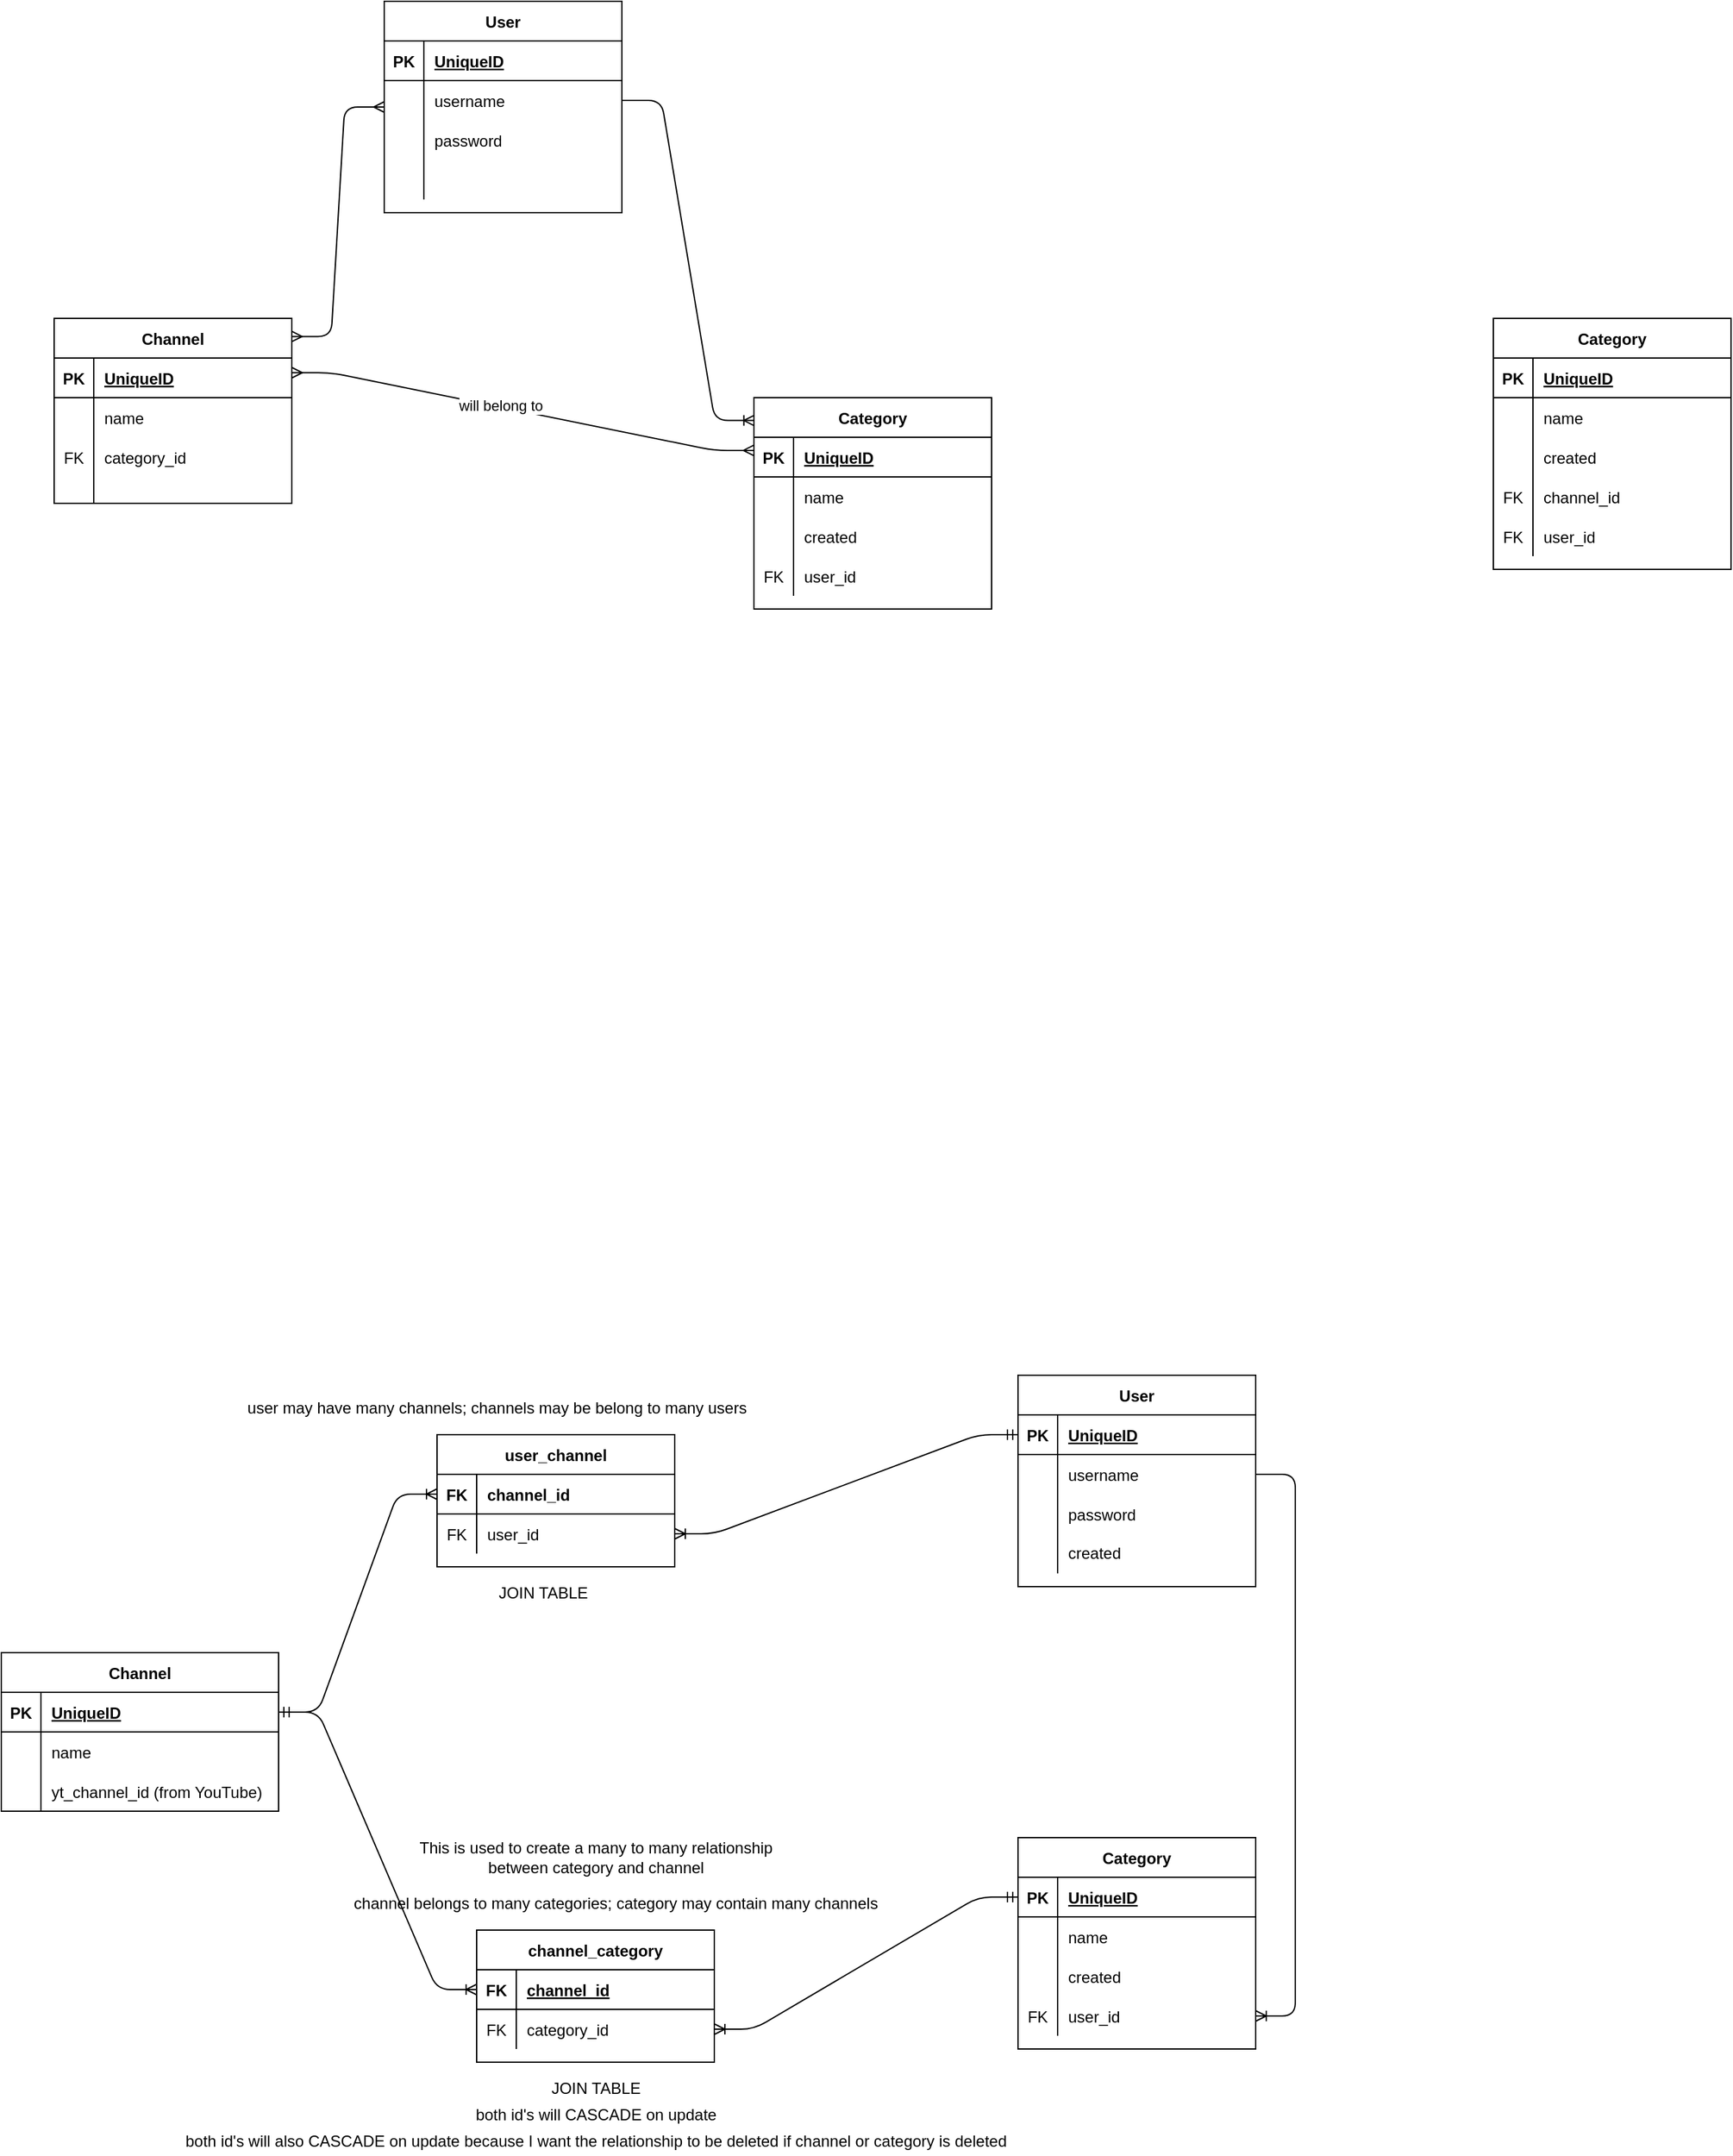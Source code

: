 <mxfile compressed="true" version="13.9.9" type="device"><diagram name="Page-1" id="9f46799a-70d6-7492-0946-bef42562c5a5"><mxGraphModel dx="667" dy="407" grid="1" gridSize="10" guides="1" tooltips="1" connect="1" arrows="1" fold="1" page="1" pageScale="1" pageWidth="1100" pageHeight="850" background="#ffffff" math="0" shadow="0"><root><mxCell id="0"/><mxCell id="1" parent="0"/><mxCell id="h_VyD7PBMY2hlF3yijPc-1" value="Channel" style="shape=table;startSize=30;container=1;collapsible=1;childLayout=tableLayout;fixedRows=1;rowLines=0;fontStyle=1;align=center;resizeLast=1;" parent="1" vertex="1"><mxGeometry x="170" y="300" width="180" height="140" as="geometry"/></mxCell><mxCell id="h_VyD7PBMY2hlF3yijPc-2" value="" style="shape=partialRectangle;collapsible=0;dropTarget=0;pointerEvents=0;fillColor=none;top=0;left=0;bottom=1;right=0;points=[[0,0.5],[1,0.5]];portConstraint=eastwest;" parent="h_VyD7PBMY2hlF3yijPc-1" vertex="1"><mxGeometry y="30" width="180" height="30" as="geometry"/></mxCell><mxCell id="h_VyD7PBMY2hlF3yijPc-3" value="PK" style="shape=partialRectangle;connectable=0;fillColor=none;top=0;left=0;bottom=0;right=0;fontStyle=1;overflow=hidden;" parent="h_VyD7PBMY2hlF3yijPc-2" vertex="1"><mxGeometry width="30" height="30" as="geometry"/></mxCell><mxCell id="h_VyD7PBMY2hlF3yijPc-4" value="UniqueID" style="shape=partialRectangle;connectable=0;fillColor=none;top=0;left=0;bottom=0;right=0;align=left;spacingLeft=6;fontStyle=5;overflow=hidden;" parent="h_VyD7PBMY2hlF3yijPc-2" vertex="1"><mxGeometry x="30" width="150" height="30" as="geometry"/></mxCell><mxCell id="h_VyD7PBMY2hlF3yijPc-5" value="" style="shape=partialRectangle;collapsible=0;dropTarget=0;pointerEvents=0;fillColor=none;top=0;left=0;bottom=0;right=0;points=[[0,0.5],[1,0.5]];portConstraint=eastwest;" parent="h_VyD7PBMY2hlF3yijPc-1" vertex="1"><mxGeometry y="60" width="180" height="30" as="geometry"/></mxCell><mxCell id="h_VyD7PBMY2hlF3yijPc-6" value="" style="shape=partialRectangle;connectable=0;fillColor=none;top=0;left=0;bottom=0;right=0;editable=1;overflow=hidden;" parent="h_VyD7PBMY2hlF3yijPc-5" vertex="1"><mxGeometry width="30" height="30" as="geometry"/></mxCell><mxCell id="h_VyD7PBMY2hlF3yijPc-7" value="name" style="shape=partialRectangle;connectable=0;fillColor=none;top=0;left=0;bottom=0;right=0;align=left;spacingLeft=6;overflow=hidden;" parent="h_VyD7PBMY2hlF3yijPc-5" vertex="1"><mxGeometry x="30" width="150" height="30" as="geometry"/></mxCell><mxCell id="h_VyD7PBMY2hlF3yijPc-97" value="" style="shape=partialRectangle;collapsible=0;dropTarget=0;pointerEvents=0;fillColor=none;top=0;left=0;bottom=0;right=0;points=[[0,0.5],[1,0.5]];portConstraint=eastwest;" parent="h_VyD7PBMY2hlF3yijPc-1" vertex="1"><mxGeometry y="90" width="180" height="30" as="geometry"/></mxCell><mxCell id="h_VyD7PBMY2hlF3yijPc-98" value="FK" style="shape=partialRectangle;connectable=0;fillColor=none;top=0;left=0;bottom=0;right=0;fontStyle=0;overflow=hidden;" parent="h_VyD7PBMY2hlF3yijPc-97" vertex="1"><mxGeometry width="30" height="30" as="geometry"/></mxCell><mxCell id="h_VyD7PBMY2hlF3yijPc-99" value="category_id" style="shape=partialRectangle;connectable=0;fillColor=none;top=0;left=0;bottom=0;right=0;align=left;spacingLeft=6;fontStyle=0;overflow=hidden;" parent="h_VyD7PBMY2hlF3yijPc-97" vertex="1"><mxGeometry x="30" width="150" height="30" as="geometry"/></mxCell><mxCell id="h_VyD7PBMY2hlF3yijPc-11" value="" style="shape=partialRectangle;collapsible=0;dropTarget=0;pointerEvents=0;fillColor=none;top=0;left=0;bottom=0;right=0;points=[[0,0.5],[1,0.5]];portConstraint=eastwest;" parent="h_VyD7PBMY2hlF3yijPc-1" vertex="1"><mxGeometry y="120" width="180" height="20" as="geometry"/></mxCell><mxCell id="h_VyD7PBMY2hlF3yijPc-12" value="" style="shape=partialRectangle;connectable=0;fillColor=none;top=0;left=0;bottom=0;right=0;editable=1;overflow=hidden;" parent="h_VyD7PBMY2hlF3yijPc-11" vertex="1"><mxGeometry width="30" height="20" as="geometry"/></mxCell><mxCell id="h_VyD7PBMY2hlF3yijPc-13" value="" style="shape=partialRectangle;connectable=0;fillColor=none;top=0;left=0;bottom=0;right=0;align=left;spacingLeft=6;overflow=hidden;" parent="h_VyD7PBMY2hlF3yijPc-11" vertex="1"><mxGeometry x="30" width="150" height="20" as="geometry"/></mxCell><mxCell id="h_VyD7PBMY2hlF3yijPc-14" value="Category" style="shape=table;startSize=30;container=1;collapsible=1;childLayout=tableLayout;fixedRows=1;rowLines=0;fontStyle=1;align=center;resizeLast=1;" parent="1" vertex="1"><mxGeometry x="700" y="360" width="180" height="160" as="geometry"/></mxCell><mxCell id="h_VyD7PBMY2hlF3yijPc-15" value="" style="shape=partialRectangle;collapsible=0;dropTarget=0;pointerEvents=0;fillColor=none;top=0;left=0;bottom=1;right=0;points=[[0,0.5],[1,0.5]];portConstraint=eastwest;" parent="h_VyD7PBMY2hlF3yijPc-14" vertex="1"><mxGeometry y="30" width="180" height="30" as="geometry"/></mxCell><mxCell id="h_VyD7PBMY2hlF3yijPc-16" value="PK" style="shape=partialRectangle;connectable=0;fillColor=none;top=0;left=0;bottom=0;right=0;fontStyle=1;overflow=hidden;" parent="h_VyD7PBMY2hlF3yijPc-15" vertex="1"><mxGeometry width="30" height="30" as="geometry"/></mxCell><mxCell id="h_VyD7PBMY2hlF3yijPc-17" value="UniqueID" style="shape=partialRectangle;connectable=0;fillColor=none;top=0;left=0;bottom=0;right=0;align=left;spacingLeft=6;fontStyle=5;overflow=hidden;" parent="h_VyD7PBMY2hlF3yijPc-15" vertex="1"><mxGeometry x="30" width="150" height="30" as="geometry"/></mxCell><mxCell id="h_VyD7PBMY2hlF3yijPc-18" value="" style="shape=partialRectangle;collapsible=0;dropTarget=0;pointerEvents=0;fillColor=none;top=0;left=0;bottom=0;right=0;points=[[0,0.5],[1,0.5]];portConstraint=eastwest;" parent="h_VyD7PBMY2hlF3yijPc-14" vertex="1"><mxGeometry y="60" width="180" height="30" as="geometry"/></mxCell><mxCell id="h_VyD7PBMY2hlF3yijPc-19" value="" style="shape=partialRectangle;connectable=0;fillColor=none;top=0;left=0;bottom=0;right=0;editable=1;overflow=hidden;" parent="h_VyD7PBMY2hlF3yijPc-18" vertex="1"><mxGeometry width="30" height="30" as="geometry"/></mxCell><mxCell id="h_VyD7PBMY2hlF3yijPc-20" value="name" style="shape=partialRectangle;connectable=0;fillColor=none;top=0;left=0;bottom=0;right=0;align=left;spacingLeft=6;overflow=hidden;" parent="h_VyD7PBMY2hlF3yijPc-18" vertex="1"><mxGeometry x="30" width="150" height="30" as="geometry"/></mxCell><mxCell id="h_VyD7PBMY2hlF3yijPc-21" value="" style="shape=partialRectangle;collapsible=0;dropTarget=0;pointerEvents=0;fillColor=none;top=0;left=0;bottom=0;right=0;points=[[0,0.5],[1,0.5]];portConstraint=eastwest;" parent="h_VyD7PBMY2hlF3yijPc-14" vertex="1"><mxGeometry y="90" width="180" height="30" as="geometry"/></mxCell><mxCell id="h_VyD7PBMY2hlF3yijPc-22" value="" style="shape=partialRectangle;connectable=0;fillColor=none;top=0;left=0;bottom=0;right=0;editable=1;overflow=hidden;" parent="h_VyD7PBMY2hlF3yijPc-21" vertex="1"><mxGeometry width="30" height="30" as="geometry"/></mxCell><mxCell id="h_VyD7PBMY2hlF3yijPc-23" value="created" style="shape=partialRectangle;connectable=0;fillColor=none;top=0;left=0;bottom=0;right=0;align=left;spacingLeft=6;overflow=hidden;" parent="h_VyD7PBMY2hlF3yijPc-21" vertex="1"><mxGeometry x="30" width="150" height="30" as="geometry"/></mxCell><mxCell id="h_VyD7PBMY2hlF3yijPc-101" value="" style="shape=partialRectangle;collapsible=0;dropTarget=0;pointerEvents=0;fillColor=none;top=0;left=0;bottom=0;right=0;points=[[0,0.5],[1,0.5]];portConstraint=eastwest;" parent="h_VyD7PBMY2hlF3yijPc-14" vertex="1"><mxGeometry y="120" width="180" height="30" as="geometry"/></mxCell><mxCell id="h_VyD7PBMY2hlF3yijPc-102" value="FK" style="shape=partialRectangle;connectable=0;fillColor=none;top=0;left=0;bottom=0;right=0;fontStyle=0;overflow=hidden;" parent="h_VyD7PBMY2hlF3yijPc-101" vertex="1"><mxGeometry width="30" height="30" as="geometry"/></mxCell><mxCell id="h_VyD7PBMY2hlF3yijPc-103" value="user_id" style="shape=partialRectangle;connectable=0;fillColor=none;top=0;left=0;bottom=0;right=0;align=left;spacingLeft=6;fontStyle=0;overflow=hidden;" parent="h_VyD7PBMY2hlF3yijPc-101" vertex="1"><mxGeometry x="30" width="150" height="30" as="geometry"/></mxCell><mxCell id="h_VyD7PBMY2hlF3yijPc-66" value="User" style="shape=table;startSize=30;container=1;collapsible=1;childLayout=tableLayout;fixedRows=1;rowLines=0;fontStyle=1;align=center;resizeLast=1;" parent="1" vertex="1"><mxGeometry x="420" y="60" width="180" height="160" as="geometry"/></mxCell><mxCell id="h_VyD7PBMY2hlF3yijPc-67" value="" style="shape=partialRectangle;collapsible=0;dropTarget=0;pointerEvents=0;fillColor=none;top=0;left=0;bottom=1;right=0;points=[[0,0.5],[1,0.5]];portConstraint=eastwest;" parent="h_VyD7PBMY2hlF3yijPc-66" vertex="1"><mxGeometry y="30" width="180" height="30" as="geometry"/></mxCell><mxCell id="h_VyD7PBMY2hlF3yijPc-68" value="PK" style="shape=partialRectangle;connectable=0;fillColor=none;top=0;left=0;bottom=0;right=0;fontStyle=1;overflow=hidden;" parent="h_VyD7PBMY2hlF3yijPc-67" vertex="1"><mxGeometry width="30" height="30" as="geometry"/></mxCell><mxCell id="h_VyD7PBMY2hlF3yijPc-69" value="UniqueID" style="shape=partialRectangle;connectable=0;fillColor=none;top=0;left=0;bottom=0;right=0;align=left;spacingLeft=6;fontStyle=5;overflow=hidden;" parent="h_VyD7PBMY2hlF3yijPc-67" vertex="1"><mxGeometry x="30" width="150" height="30" as="geometry"/></mxCell><mxCell id="h_VyD7PBMY2hlF3yijPc-70" value="" style="shape=partialRectangle;collapsible=0;dropTarget=0;pointerEvents=0;fillColor=none;top=0;left=0;bottom=0;right=0;points=[[0,0.5],[1,0.5]];portConstraint=eastwest;" parent="h_VyD7PBMY2hlF3yijPc-66" vertex="1"><mxGeometry y="60" width="180" height="30" as="geometry"/></mxCell><mxCell id="h_VyD7PBMY2hlF3yijPc-71" value="" style="shape=partialRectangle;connectable=0;fillColor=none;top=0;left=0;bottom=0;right=0;editable=1;overflow=hidden;" parent="h_VyD7PBMY2hlF3yijPc-70" vertex="1"><mxGeometry width="30" height="30" as="geometry"/></mxCell><mxCell id="h_VyD7PBMY2hlF3yijPc-72" value="username" style="shape=partialRectangle;connectable=0;fillColor=none;top=0;left=0;bottom=0;right=0;align=left;spacingLeft=6;overflow=hidden;" parent="h_VyD7PBMY2hlF3yijPc-70" vertex="1"><mxGeometry x="30" width="150" height="30" as="geometry"/></mxCell><mxCell id="h_VyD7PBMY2hlF3yijPc-73" value="" style="shape=partialRectangle;collapsible=0;dropTarget=0;pointerEvents=0;fillColor=none;top=0;left=0;bottom=0;right=0;points=[[0,0.5],[1,0.5]];portConstraint=eastwest;" parent="h_VyD7PBMY2hlF3yijPc-66" vertex="1"><mxGeometry y="90" width="180" height="30" as="geometry"/></mxCell><mxCell id="h_VyD7PBMY2hlF3yijPc-74" value="" style="shape=partialRectangle;connectable=0;fillColor=none;top=0;left=0;bottom=0;right=0;editable=1;overflow=hidden;" parent="h_VyD7PBMY2hlF3yijPc-73" vertex="1"><mxGeometry width="30" height="30" as="geometry"/></mxCell><mxCell id="h_VyD7PBMY2hlF3yijPc-75" value="password" style="shape=partialRectangle;connectable=0;fillColor=none;top=0;left=0;bottom=0;right=0;align=left;spacingLeft=6;overflow=hidden;" parent="h_VyD7PBMY2hlF3yijPc-73" vertex="1"><mxGeometry x="30" width="150" height="30" as="geometry"/></mxCell><mxCell id="h_VyD7PBMY2hlF3yijPc-76" value="" style="shape=partialRectangle;collapsible=0;dropTarget=0;pointerEvents=0;fillColor=none;top=0;left=0;bottom=0;right=0;points=[[0,0.5],[1,0.5]];portConstraint=eastwest;" parent="h_VyD7PBMY2hlF3yijPc-66" vertex="1"><mxGeometry y="120" width="180" height="30" as="geometry"/></mxCell><mxCell id="h_VyD7PBMY2hlF3yijPc-77" value="" style="shape=partialRectangle;connectable=0;fillColor=none;top=0;left=0;bottom=0;right=0;editable=1;overflow=hidden;" parent="h_VyD7PBMY2hlF3yijPc-76" vertex="1"><mxGeometry width="30" height="30" as="geometry"/></mxCell><mxCell id="h_VyD7PBMY2hlF3yijPc-78" value="" style="shape=partialRectangle;connectable=0;fillColor=none;top=0;left=0;bottom=0;right=0;align=left;spacingLeft=6;overflow=hidden;whiteSpace=wrap;" parent="h_VyD7PBMY2hlF3yijPc-76" vertex="1"><mxGeometry x="30" width="150" height="30" as="geometry"/></mxCell><mxCell id="h_VyD7PBMY2hlF3yijPc-104" value="Category" style="shape=table;startSize=30;container=1;collapsible=1;childLayout=tableLayout;fixedRows=1;rowLines=0;fontStyle=1;align=center;resizeLast=1;" parent="1" vertex="1"><mxGeometry x="1260" y="300" width="180" height="190" as="geometry"/></mxCell><mxCell id="h_VyD7PBMY2hlF3yijPc-105" value="" style="shape=partialRectangle;collapsible=0;dropTarget=0;pointerEvents=0;fillColor=none;top=0;left=0;bottom=1;right=0;points=[[0,0.5],[1,0.5]];portConstraint=eastwest;" parent="h_VyD7PBMY2hlF3yijPc-104" vertex="1"><mxGeometry y="30" width="180" height="30" as="geometry"/></mxCell><mxCell id="h_VyD7PBMY2hlF3yijPc-106" value="PK" style="shape=partialRectangle;connectable=0;fillColor=none;top=0;left=0;bottom=0;right=0;fontStyle=1;overflow=hidden;" parent="h_VyD7PBMY2hlF3yijPc-105" vertex="1"><mxGeometry width="30" height="30" as="geometry"/></mxCell><mxCell id="h_VyD7PBMY2hlF3yijPc-107" value="UniqueID" style="shape=partialRectangle;connectable=0;fillColor=none;top=0;left=0;bottom=0;right=0;align=left;spacingLeft=6;fontStyle=5;overflow=hidden;" parent="h_VyD7PBMY2hlF3yijPc-105" vertex="1"><mxGeometry x="30" width="150" height="30" as="geometry"/></mxCell><mxCell id="h_VyD7PBMY2hlF3yijPc-108" value="" style="shape=partialRectangle;collapsible=0;dropTarget=0;pointerEvents=0;fillColor=none;top=0;left=0;bottom=0;right=0;points=[[0,0.5],[1,0.5]];portConstraint=eastwest;" parent="h_VyD7PBMY2hlF3yijPc-104" vertex="1"><mxGeometry y="60" width="180" height="30" as="geometry"/></mxCell><mxCell id="h_VyD7PBMY2hlF3yijPc-109" value="" style="shape=partialRectangle;connectable=0;fillColor=none;top=0;left=0;bottom=0;right=0;editable=1;overflow=hidden;" parent="h_VyD7PBMY2hlF3yijPc-108" vertex="1"><mxGeometry width="30" height="30" as="geometry"/></mxCell><mxCell id="h_VyD7PBMY2hlF3yijPc-110" value="name" style="shape=partialRectangle;connectable=0;fillColor=none;top=0;left=0;bottom=0;right=0;align=left;spacingLeft=6;overflow=hidden;" parent="h_VyD7PBMY2hlF3yijPc-108" vertex="1"><mxGeometry x="30" width="150" height="30" as="geometry"/></mxCell><mxCell id="h_VyD7PBMY2hlF3yijPc-111" value="" style="shape=partialRectangle;collapsible=0;dropTarget=0;pointerEvents=0;fillColor=none;top=0;left=0;bottom=0;right=0;points=[[0,0.5],[1,0.5]];portConstraint=eastwest;" parent="h_VyD7PBMY2hlF3yijPc-104" vertex="1"><mxGeometry y="90" width="180" height="30" as="geometry"/></mxCell><mxCell id="h_VyD7PBMY2hlF3yijPc-112" value="" style="shape=partialRectangle;connectable=0;fillColor=none;top=0;left=0;bottom=0;right=0;editable=1;overflow=hidden;" parent="h_VyD7PBMY2hlF3yijPc-111" vertex="1"><mxGeometry width="30" height="30" as="geometry"/></mxCell><mxCell id="h_VyD7PBMY2hlF3yijPc-113" value="created" style="shape=partialRectangle;connectable=0;fillColor=none;top=0;left=0;bottom=0;right=0;align=left;spacingLeft=6;overflow=hidden;" parent="h_VyD7PBMY2hlF3yijPc-111" vertex="1"><mxGeometry x="30" width="150" height="30" as="geometry"/></mxCell><mxCell id="h_VyD7PBMY2hlF3yijPc-114" value="" style="shape=partialRectangle;collapsible=0;dropTarget=0;pointerEvents=0;fillColor=none;top=0;left=0;bottom=0;right=0;points=[[0,0.5],[1,0.5]];portConstraint=eastwest;" parent="h_VyD7PBMY2hlF3yijPc-104" vertex="1"><mxGeometry y="120" width="180" height="30" as="geometry"/></mxCell><mxCell id="h_VyD7PBMY2hlF3yijPc-115" value="FK" style="shape=partialRectangle;connectable=0;fillColor=none;top=0;left=0;bottom=0;right=0;fontStyle=0;overflow=hidden;" parent="h_VyD7PBMY2hlF3yijPc-114" vertex="1"><mxGeometry width="30" height="30" as="geometry"/></mxCell><mxCell id="h_VyD7PBMY2hlF3yijPc-116" value="channel_id" style="shape=partialRectangle;connectable=0;fillColor=none;top=0;left=0;bottom=0;right=0;align=left;spacingLeft=6;fontStyle=0;overflow=hidden;" parent="h_VyD7PBMY2hlF3yijPc-114" vertex="1"><mxGeometry x="30" width="150" height="30" as="geometry"/></mxCell><mxCell id="h_VyD7PBMY2hlF3yijPc-118" value="" style="shape=partialRectangle;collapsible=0;dropTarget=0;pointerEvents=0;fillColor=none;top=0;left=0;bottom=0;right=0;points=[[0,0.5],[1,0.5]];portConstraint=eastwest;" parent="h_VyD7PBMY2hlF3yijPc-104" vertex="1"><mxGeometry y="150" width="180" height="30" as="geometry"/></mxCell><mxCell id="h_VyD7PBMY2hlF3yijPc-119" value="FK" style="shape=partialRectangle;connectable=0;fillColor=none;top=0;left=0;bottom=0;right=0;fontStyle=0;overflow=hidden;" parent="h_VyD7PBMY2hlF3yijPc-118" vertex="1"><mxGeometry width="30" height="30" as="geometry"/></mxCell><mxCell id="h_VyD7PBMY2hlF3yijPc-120" value="user_id" style="shape=partialRectangle;connectable=0;fillColor=none;top=0;left=0;bottom=0;right=0;align=left;spacingLeft=6;fontStyle=0;overflow=hidden;" parent="h_VyD7PBMY2hlF3yijPc-118" vertex="1"><mxGeometry x="30" width="150" height="30" as="geometry"/></mxCell><mxCell id="h_VyD7PBMY2hlF3yijPc-121" value="" style="edgeStyle=entityRelationEdgeStyle;fontSize=12;html=1;endArrow=ERmany;startArrow=ERmany;exitX=0.999;exitY=0.098;exitDx=0;exitDy=0;exitPerimeter=0;" parent="1" source="h_VyD7PBMY2hlF3yijPc-1" edge="1"><mxGeometry width="100" height="100" relative="1" as="geometry"><mxPoint x="320" y="240" as="sourcePoint"/><mxPoint x="420" y="140" as="targetPoint"/></mxGeometry></mxCell><mxCell id="h_VyD7PBMY2hlF3yijPc-123" value="" style="edgeStyle=entityRelationEdgeStyle;fontSize=12;html=1;endArrow=ERoneToMany;exitX=1;exitY=0.5;exitDx=0;exitDy=0;entryX=0.002;entryY=0.108;entryDx=0;entryDy=0;entryPerimeter=0;" parent="1" source="h_VyD7PBMY2hlF3yijPc-70" target="h_VyD7PBMY2hlF3yijPc-14" edge="1"><mxGeometry width="100" height="100" relative="1" as="geometry"><mxPoint x="650" y="160" as="sourcePoint"/><mxPoint x="660" y="330" as="targetPoint"/></mxGeometry></mxCell><mxCell id="h_VyD7PBMY2hlF3yijPc-124" value="" style="edgeStyle=entityRelationEdgeStyle;fontSize=12;html=1;endArrow=ERmany;startArrow=ERmany;strokeColor=#000000;entryX=0;entryY=0.333;entryDx=0;entryDy=0;entryPerimeter=0;exitX=1;exitY=0.371;exitDx=0;exitDy=0;exitPerimeter=0;" parent="1" source="h_VyD7PBMY2hlF3yijPc-2" target="h_VyD7PBMY2hlF3yijPc-15" edge="1"><mxGeometry width="100" height="100" relative="1" as="geometry"><mxPoint x="280" y="650" as="sourcePoint"/><mxPoint x="380" y="550" as="targetPoint"/></mxGeometry></mxCell><mxCell id="h_VyD7PBMY2hlF3yijPc-125" value="will belong to" style="edgeLabel;html=1;align=center;verticalAlign=middle;resizable=0;points=[];labelBorderColor=none;spacing=11;" parent="h_VyD7PBMY2hlF3yijPc-124" vertex="1" connectable="0"><mxGeometry x="-0.096" y="-2" relative="1" as="geometry"><mxPoint y="-3.21" as="offset"/></mxGeometry></mxCell><mxCell id="h_VyD7PBMY2hlF3yijPc-126" value="Channel" style="shape=table;startSize=30;container=1;collapsible=1;childLayout=tableLayout;fixedRows=1;rowLines=0;fontStyle=1;align=center;resizeLast=1;" parent="1" vertex="1"><mxGeometry x="130" y="1310" width="210.0" height="120" as="geometry"/></mxCell><mxCell id="h_VyD7PBMY2hlF3yijPc-127" value="" style="shape=partialRectangle;collapsible=0;dropTarget=0;pointerEvents=0;fillColor=none;top=0;left=0;bottom=1;right=0;points=[[0,0.5],[1,0.5]];portConstraint=eastwest;" parent="h_VyD7PBMY2hlF3yijPc-126" vertex="1"><mxGeometry y="30" width="210.0" height="30" as="geometry"/></mxCell><mxCell id="h_VyD7PBMY2hlF3yijPc-128" value="PK" style="shape=partialRectangle;connectable=0;fillColor=none;top=0;left=0;bottom=0;right=0;fontStyle=1;overflow=hidden;" parent="h_VyD7PBMY2hlF3yijPc-127" vertex="1"><mxGeometry width="30" height="30" as="geometry"/></mxCell><mxCell id="h_VyD7PBMY2hlF3yijPc-129" value="UniqueID" style="shape=partialRectangle;connectable=0;fillColor=none;top=0;left=0;bottom=0;right=0;align=left;spacingLeft=6;fontStyle=5;overflow=hidden;" parent="h_VyD7PBMY2hlF3yijPc-127" vertex="1"><mxGeometry x="30" width="180.0" height="30" as="geometry"/></mxCell><mxCell id="h_VyD7PBMY2hlF3yijPc-130" value="" style="shape=partialRectangle;collapsible=0;dropTarget=0;pointerEvents=0;fillColor=none;top=0;left=0;bottom=0;right=0;points=[[0,0.5],[1,0.5]];portConstraint=eastwest;" parent="h_VyD7PBMY2hlF3yijPc-126" vertex="1"><mxGeometry y="60" width="210.0" height="30" as="geometry"/></mxCell><mxCell id="h_VyD7PBMY2hlF3yijPc-131" value="" style="shape=partialRectangle;connectable=0;fillColor=none;top=0;left=0;bottom=0;right=0;editable=1;overflow=hidden;" parent="h_VyD7PBMY2hlF3yijPc-130" vertex="1"><mxGeometry width="30" height="30" as="geometry"/></mxCell><mxCell id="h_VyD7PBMY2hlF3yijPc-132" value="name" style="shape=partialRectangle;connectable=0;fillColor=none;top=0;left=0;bottom=0;right=0;align=left;spacingLeft=6;overflow=hidden;" parent="h_VyD7PBMY2hlF3yijPc-130" vertex="1"><mxGeometry x="30" width="180.0" height="30" as="geometry"/></mxCell><mxCell id="2k16cGZ4KqudOpCOIluo-2" value="" style="shape=partialRectangle;collapsible=0;dropTarget=0;pointerEvents=0;fillColor=none;top=0;left=0;bottom=0;right=0;points=[[0,0.5],[1,0.5]];portConstraint=eastwest;" parent="h_VyD7PBMY2hlF3yijPc-126" vertex="1"><mxGeometry y="90" width="210.0" height="30" as="geometry"/></mxCell><mxCell id="2k16cGZ4KqudOpCOIluo-3" value="" style="shape=partialRectangle;connectable=0;fillColor=none;top=0;left=0;bottom=0;right=0;editable=1;overflow=hidden;" parent="2k16cGZ4KqudOpCOIluo-2" vertex="1"><mxGeometry width="30" height="30" as="geometry"/></mxCell><mxCell id="2k16cGZ4KqudOpCOIluo-4" value="yt_channel_id (from YouTube)" style="shape=partialRectangle;connectable=0;fillColor=none;top=0;left=0;bottom=0;right=0;align=left;spacingLeft=6;overflow=hidden;" parent="2k16cGZ4KqudOpCOIluo-2" vertex="1"><mxGeometry x="30" width="180.0" height="30" as="geometry"/></mxCell><mxCell id="h_VyD7PBMY2hlF3yijPc-139" value="Category" style="shape=table;startSize=30;container=1;collapsible=1;childLayout=tableLayout;fixedRows=1;rowLines=0;fontStyle=1;align=center;resizeLast=1;" parent="1" vertex="1"><mxGeometry x="900" y="1450" width="180" height="160" as="geometry"/></mxCell><mxCell id="h_VyD7PBMY2hlF3yijPc-140" value="" style="shape=partialRectangle;collapsible=0;dropTarget=0;pointerEvents=0;fillColor=none;top=0;left=0;bottom=1;right=0;points=[[0,0.5],[1,0.5]];portConstraint=eastwest;" parent="h_VyD7PBMY2hlF3yijPc-139" vertex="1"><mxGeometry y="30" width="180" height="30" as="geometry"/></mxCell><mxCell id="h_VyD7PBMY2hlF3yijPc-141" value="PK" style="shape=partialRectangle;connectable=0;fillColor=none;top=0;left=0;bottom=0;right=0;fontStyle=1;overflow=hidden;" parent="h_VyD7PBMY2hlF3yijPc-140" vertex="1"><mxGeometry width="30" height="30" as="geometry"/></mxCell><mxCell id="h_VyD7PBMY2hlF3yijPc-142" value="UniqueID" style="shape=partialRectangle;connectable=0;fillColor=none;top=0;left=0;bottom=0;right=0;align=left;spacingLeft=6;fontStyle=5;overflow=hidden;" parent="h_VyD7PBMY2hlF3yijPc-140" vertex="1"><mxGeometry x="30" width="150" height="30" as="geometry"/></mxCell><mxCell id="h_VyD7PBMY2hlF3yijPc-143" value="" style="shape=partialRectangle;collapsible=0;dropTarget=0;pointerEvents=0;fillColor=none;top=0;left=0;bottom=0;right=0;points=[[0,0.5],[1,0.5]];portConstraint=eastwest;" parent="h_VyD7PBMY2hlF3yijPc-139" vertex="1"><mxGeometry y="60" width="180" height="30" as="geometry"/></mxCell><mxCell id="h_VyD7PBMY2hlF3yijPc-144" value="" style="shape=partialRectangle;connectable=0;fillColor=none;top=0;left=0;bottom=0;right=0;editable=1;overflow=hidden;" parent="h_VyD7PBMY2hlF3yijPc-143" vertex="1"><mxGeometry width="30" height="30" as="geometry"/></mxCell><mxCell id="h_VyD7PBMY2hlF3yijPc-145" value="name" style="shape=partialRectangle;connectable=0;fillColor=none;top=0;left=0;bottom=0;right=0;align=left;spacingLeft=6;overflow=hidden;" parent="h_VyD7PBMY2hlF3yijPc-143" vertex="1"><mxGeometry x="30" width="150" height="30" as="geometry"/></mxCell><mxCell id="h_VyD7PBMY2hlF3yijPc-146" value="" style="shape=partialRectangle;collapsible=0;dropTarget=0;pointerEvents=0;fillColor=none;top=0;left=0;bottom=0;right=0;points=[[0,0.5],[1,0.5]];portConstraint=eastwest;" parent="h_VyD7PBMY2hlF3yijPc-139" vertex="1"><mxGeometry y="90" width="180" height="30" as="geometry"/></mxCell><mxCell id="h_VyD7PBMY2hlF3yijPc-147" value="" style="shape=partialRectangle;connectable=0;fillColor=none;top=0;left=0;bottom=0;right=0;editable=1;overflow=hidden;" parent="h_VyD7PBMY2hlF3yijPc-146" vertex="1"><mxGeometry width="30" height="30" as="geometry"/></mxCell><mxCell id="h_VyD7PBMY2hlF3yijPc-148" value="created" style="shape=partialRectangle;connectable=0;fillColor=none;top=0;left=0;bottom=0;right=0;align=left;spacingLeft=6;overflow=hidden;" parent="h_VyD7PBMY2hlF3yijPc-146" vertex="1"><mxGeometry x="30" width="150" height="30" as="geometry"/></mxCell><mxCell id="SUvI8lECn3h2SQ2UyzjX-1" value="" style="shape=partialRectangle;collapsible=0;dropTarget=0;pointerEvents=0;fillColor=none;top=0;left=0;bottom=0;right=0;points=[[0,0.5],[1,0.5]];portConstraint=eastwest;" vertex="1" parent="h_VyD7PBMY2hlF3yijPc-139"><mxGeometry y="120" width="180" height="30" as="geometry"/></mxCell><mxCell id="SUvI8lECn3h2SQ2UyzjX-2" value="FK" style="shape=partialRectangle;connectable=0;fillColor=none;top=0;left=0;bottom=0;right=0;fontStyle=0;overflow=hidden;" vertex="1" parent="SUvI8lECn3h2SQ2UyzjX-1"><mxGeometry width="30" height="30" as="geometry"/></mxCell><mxCell id="SUvI8lECn3h2SQ2UyzjX-3" value="user_id" style="shape=partialRectangle;connectable=0;fillColor=none;top=0;left=0;bottom=0;right=0;align=left;spacingLeft=6;fontStyle=0;overflow=hidden;" vertex="1" parent="SUvI8lECn3h2SQ2UyzjX-1"><mxGeometry x="30" width="150" height="30" as="geometry"/></mxCell><mxCell id="h_VyD7PBMY2hlF3yijPc-152" value="User" style="shape=table;startSize=30;container=1;collapsible=1;childLayout=tableLayout;fixedRows=1;rowLines=0;fontStyle=1;align=center;resizeLast=1;" parent="1" vertex="1"><mxGeometry x="900" y="1100" width="180" height="160" as="geometry"/></mxCell><mxCell id="h_VyD7PBMY2hlF3yijPc-153" value="" style="shape=partialRectangle;collapsible=0;dropTarget=0;pointerEvents=0;fillColor=none;top=0;left=0;bottom=1;right=0;points=[[0,0.5],[1,0.5]];portConstraint=eastwest;" parent="h_VyD7PBMY2hlF3yijPc-152" vertex="1"><mxGeometry y="30" width="180" height="30" as="geometry"/></mxCell><mxCell id="h_VyD7PBMY2hlF3yijPc-154" value="PK" style="shape=partialRectangle;connectable=0;fillColor=none;top=0;left=0;bottom=0;right=0;fontStyle=1;overflow=hidden;" parent="h_VyD7PBMY2hlF3yijPc-153" vertex="1"><mxGeometry width="30" height="30" as="geometry"/></mxCell><mxCell id="h_VyD7PBMY2hlF3yijPc-155" value="UniqueID" style="shape=partialRectangle;connectable=0;fillColor=none;top=0;left=0;bottom=0;right=0;align=left;spacingLeft=6;fontStyle=5;overflow=hidden;" parent="h_VyD7PBMY2hlF3yijPc-153" vertex="1"><mxGeometry x="30" width="150" height="30" as="geometry"/></mxCell><mxCell id="h_VyD7PBMY2hlF3yijPc-156" value="" style="shape=partialRectangle;collapsible=0;dropTarget=0;pointerEvents=0;fillColor=none;top=0;left=0;bottom=0;right=0;points=[[0,0.5],[1,0.5]];portConstraint=eastwest;" parent="h_VyD7PBMY2hlF3yijPc-152" vertex="1"><mxGeometry y="60" width="180" height="30" as="geometry"/></mxCell><mxCell id="h_VyD7PBMY2hlF3yijPc-157" value="" style="shape=partialRectangle;connectable=0;fillColor=none;top=0;left=0;bottom=0;right=0;editable=1;overflow=hidden;" parent="h_VyD7PBMY2hlF3yijPc-156" vertex="1"><mxGeometry width="30" height="30" as="geometry"/></mxCell><mxCell id="h_VyD7PBMY2hlF3yijPc-158" value="username" style="shape=partialRectangle;connectable=0;fillColor=none;top=0;left=0;bottom=0;right=0;align=left;spacingLeft=6;overflow=hidden;" parent="h_VyD7PBMY2hlF3yijPc-156" vertex="1"><mxGeometry x="30" width="150" height="30" as="geometry"/></mxCell><mxCell id="h_VyD7PBMY2hlF3yijPc-159" value="" style="shape=partialRectangle;collapsible=0;dropTarget=0;pointerEvents=0;fillColor=none;top=0;left=0;bottom=0;right=0;points=[[0,0.5],[1,0.5]];portConstraint=eastwest;" parent="h_VyD7PBMY2hlF3yijPc-152" vertex="1"><mxGeometry y="90" width="180" height="30" as="geometry"/></mxCell><mxCell id="h_VyD7PBMY2hlF3yijPc-160" value="" style="shape=partialRectangle;connectable=0;fillColor=none;top=0;left=0;bottom=0;right=0;editable=1;overflow=hidden;" parent="h_VyD7PBMY2hlF3yijPc-159" vertex="1"><mxGeometry width="30" height="30" as="geometry"/></mxCell><mxCell id="h_VyD7PBMY2hlF3yijPc-161" value="password" style="shape=partialRectangle;connectable=0;fillColor=none;top=0;left=0;bottom=0;right=0;align=left;spacingLeft=6;overflow=hidden;" parent="h_VyD7PBMY2hlF3yijPc-159" vertex="1"><mxGeometry x="30" width="150" height="30" as="geometry"/></mxCell><mxCell id="h_VyD7PBMY2hlF3yijPc-162" value="" style="shape=partialRectangle;collapsible=0;dropTarget=0;pointerEvents=0;fillColor=none;top=0;left=0;bottom=0;right=0;points=[[0,0.5],[1,0.5]];portConstraint=eastwest;" parent="h_VyD7PBMY2hlF3yijPc-152" vertex="1"><mxGeometry y="120" width="180" height="30" as="geometry"/></mxCell><mxCell id="h_VyD7PBMY2hlF3yijPc-163" value="" style="shape=partialRectangle;connectable=0;fillColor=none;top=0;left=0;bottom=0;right=0;editable=1;overflow=hidden;" parent="h_VyD7PBMY2hlF3yijPc-162" vertex="1"><mxGeometry width="30" height="30" as="geometry"/></mxCell><mxCell id="h_VyD7PBMY2hlF3yijPc-164" value="created" style="shape=partialRectangle;connectable=0;fillColor=none;top=0;left=0;bottom=0;right=0;align=left;spacingLeft=6;overflow=hidden;whiteSpace=wrap;" parent="h_VyD7PBMY2hlF3yijPc-162" vertex="1"><mxGeometry x="30" width="150" height="30" as="geometry"/></mxCell><mxCell id="h_VyD7PBMY2hlF3yijPc-166" value="" style="edgeStyle=entityRelationEdgeStyle;fontSize=12;html=1;endArrow=ERoneToMany;exitX=1;exitY=0.5;exitDx=0;exitDy=0;entryX=1;entryY=0.5;entryDx=0;entryDy=0;" parent="1" source="h_VyD7PBMY2hlF3yijPc-156" target="SUvI8lECn3h2SQ2UyzjX-1" edge="1"><mxGeometry width="100" height="100" relative="1" as="geometry"><mxPoint x="780" y="1220" as="sourcePoint"/><mxPoint x="900" y="1585" as="targetPoint"/></mxGeometry></mxCell><mxCell id="h_VyD7PBMY2hlF3yijPc-169" value="user_channel" style="shape=table;startSize=30;container=1;collapsible=1;childLayout=tableLayout;fixedRows=1;rowLines=0;fontStyle=1;align=center;resizeLast=1;" parent="1" vertex="1"><mxGeometry x="460" y="1145" width="180" height="100" as="geometry"/></mxCell><mxCell id="h_VyD7PBMY2hlF3yijPc-170" value="" style="shape=partialRectangle;collapsible=0;dropTarget=0;pointerEvents=0;fillColor=none;top=0;left=0;bottom=1;right=0;points=[[0,0.5],[1,0.5]];portConstraint=eastwest;" parent="h_VyD7PBMY2hlF3yijPc-169" vertex="1"><mxGeometry y="30" width="180" height="30" as="geometry"/></mxCell><mxCell id="h_VyD7PBMY2hlF3yijPc-171" value="FK" style="shape=partialRectangle;connectable=0;fillColor=none;top=0;left=0;bottom=0;right=0;fontStyle=1;overflow=hidden;" parent="h_VyD7PBMY2hlF3yijPc-170" vertex="1"><mxGeometry width="30" height="30" as="geometry"/></mxCell><mxCell id="h_VyD7PBMY2hlF3yijPc-172" value="channel_id" style="shape=partialRectangle;connectable=0;fillColor=none;top=0;left=0;bottom=0;right=0;align=left;spacingLeft=6;fontStyle=1;overflow=hidden;" parent="h_VyD7PBMY2hlF3yijPc-170" vertex="1"><mxGeometry x="30" width="150" height="30" as="geometry"/></mxCell><mxCell id="h_VyD7PBMY2hlF3yijPc-173" value="" style="shape=partialRectangle;collapsible=0;dropTarget=0;pointerEvents=0;fillColor=none;top=0;left=0;bottom=0;right=0;points=[[0,0.5],[1,0.5]];portConstraint=eastwest;" parent="h_VyD7PBMY2hlF3yijPc-169" vertex="1"><mxGeometry y="60" width="180" height="30" as="geometry"/></mxCell><mxCell id="h_VyD7PBMY2hlF3yijPc-174" value="FK" style="shape=partialRectangle;connectable=0;fillColor=none;top=0;left=0;bottom=0;right=0;editable=1;overflow=hidden;" parent="h_VyD7PBMY2hlF3yijPc-173" vertex="1"><mxGeometry width="30" height="30" as="geometry"/></mxCell><mxCell id="h_VyD7PBMY2hlF3yijPc-175" value="user_id" style="shape=partialRectangle;connectable=0;fillColor=none;top=0;left=0;bottom=0;right=0;align=left;spacingLeft=6;overflow=hidden;" parent="h_VyD7PBMY2hlF3yijPc-173" vertex="1"><mxGeometry x="30" width="150" height="30" as="geometry"/></mxCell><mxCell id="h_VyD7PBMY2hlF3yijPc-182" value="channel_category" style="shape=table;startSize=30;container=1;collapsible=1;childLayout=tableLayout;fixedRows=1;rowLines=0;fontStyle=1;align=center;resizeLast=1;" parent="1" vertex="1"><mxGeometry x="490" y="1520" width="180" height="100" as="geometry"/></mxCell><mxCell id="h_VyD7PBMY2hlF3yijPc-183" value="" style="shape=partialRectangle;collapsible=0;dropTarget=0;pointerEvents=0;fillColor=none;top=0;left=0;bottom=1;right=0;points=[[0,0.5],[1,0.5]];portConstraint=eastwest;" parent="h_VyD7PBMY2hlF3yijPc-182" vertex="1"><mxGeometry y="30" width="180" height="30" as="geometry"/></mxCell><mxCell id="h_VyD7PBMY2hlF3yijPc-184" value="FK" style="shape=partialRectangle;connectable=0;fillColor=none;top=0;left=0;bottom=0;right=0;fontStyle=1;overflow=hidden;" parent="h_VyD7PBMY2hlF3yijPc-183" vertex="1"><mxGeometry width="30" height="30" as="geometry"/></mxCell><mxCell id="h_VyD7PBMY2hlF3yijPc-185" value="channel_id" style="shape=partialRectangle;connectable=0;fillColor=none;top=0;left=0;bottom=0;right=0;align=left;spacingLeft=6;fontStyle=5;overflow=hidden;" parent="h_VyD7PBMY2hlF3yijPc-183" vertex="1"><mxGeometry x="30" width="150" height="30" as="geometry"/></mxCell><mxCell id="h_VyD7PBMY2hlF3yijPc-186" value="" style="shape=partialRectangle;collapsible=0;dropTarget=0;pointerEvents=0;fillColor=none;top=0;left=0;bottom=0;right=0;points=[[0,0.5],[1,0.5]];portConstraint=eastwest;" parent="h_VyD7PBMY2hlF3yijPc-182" vertex="1"><mxGeometry y="60" width="180" height="30" as="geometry"/></mxCell><mxCell id="h_VyD7PBMY2hlF3yijPc-187" value="FK" style="shape=partialRectangle;connectable=0;fillColor=none;top=0;left=0;bottom=0;right=0;editable=1;overflow=hidden;" parent="h_VyD7PBMY2hlF3yijPc-186" vertex="1"><mxGeometry width="30" height="30" as="geometry"/></mxCell><mxCell id="h_VyD7PBMY2hlF3yijPc-188" value="category_id" style="shape=partialRectangle;connectable=0;fillColor=none;top=0;left=0;bottom=0;right=0;align=left;spacingLeft=6;overflow=hidden;" parent="h_VyD7PBMY2hlF3yijPc-186" vertex="1"><mxGeometry x="30" width="150" height="30" as="geometry"/></mxCell><mxCell id="h_VyD7PBMY2hlF3yijPc-195" value="" style="edgeStyle=entityRelationEdgeStyle;fontSize=12;html=1;endArrow=ERoneToMany;startArrow=ERmandOne;strokeColor=#000000;exitX=1;exitY=0.5;exitDx=0;exitDy=0;" parent="1" source="h_VyD7PBMY2hlF3yijPc-127" target="h_VyD7PBMY2hlF3yijPc-183" edge="1"><mxGeometry width="100" height="100" relative="1" as="geometry"><mxPoint x="490" y="1550" as="sourcePoint"/><mxPoint x="590" y="1450" as="targetPoint"/></mxGeometry></mxCell><mxCell id="h_VyD7PBMY2hlF3yijPc-196" value="" style="edgeStyle=entityRelationEdgeStyle;fontSize=12;html=1;endArrow=ERoneToMany;startArrow=ERmandOne;strokeColor=#000000;entryX=1;entryY=0.5;entryDx=0;entryDy=0;exitX=0;exitY=0.5;exitDx=0;exitDy=0;" parent="1" source="h_VyD7PBMY2hlF3yijPc-140" target="h_VyD7PBMY2hlF3yijPc-186" edge="1"><mxGeometry width="100" height="100" relative="1" as="geometry"><mxPoint x="930" y="1610" as="sourcePoint"/><mxPoint x="1030" y="1510" as="targetPoint"/></mxGeometry></mxCell><mxCell id="h_VyD7PBMY2hlF3yijPc-197" value="channel belongs to many categories; category may contain many channels" style="text;html=1;align=center;verticalAlign=middle;resizable=0;points=[];autosize=1;" parent="1" vertex="1"><mxGeometry x="390" y="1490" width="410" height="20" as="geometry"/></mxCell><mxCell id="h_VyD7PBMY2hlF3yijPc-198" value="" style="edgeStyle=entityRelationEdgeStyle;fontSize=12;html=1;endArrow=ERoneToMany;startArrow=ERmandOne;strokeColor=#000000;entryX=0;entryY=0.5;entryDx=0;entryDy=0;exitX=1;exitY=0.5;exitDx=0;exitDy=0;" parent="1" source="h_VyD7PBMY2hlF3yijPc-127" target="h_VyD7PBMY2hlF3yijPc-170" edge="1"><mxGeometry width="100" height="100" relative="1" as="geometry"><mxPoint x="340" y="1280" as="sourcePoint"/><mxPoint x="410" y="1130" as="targetPoint"/></mxGeometry></mxCell><mxCell id="h_VyD7PBMY2hlF3yijPc-199" value="" style="edgeStyle=entityRelationEdgeStyle;fontSize=12;html=1;endArrow=ERoneToMany;startArrow=ERmandOne;strokeColor=#000000;entryX=1;entryY=0.5;entryDx=0;entryDy=0;exitX=0;exitY=0.5;exitDx=0;exitDy=0;" parent="1" source="h_VyD7PBMY2hlF3yijPc-153" target="h_VyD7PBMY2hlF3yijPc-173" edge="1"><mxGeometry width="100" height="100" relative="1" as="geometry"><mxPoint x="540" y="1285" as="sourcePoint"/><mxPoint x="650.0" y="1190" as="targetPoint"/></mxGeometry></mxCell><mxCell id="h_VyD7PBMY2hlF3yijPc-200" value="JOIN TABLE" style="text;html=1;align=center;verticalAlign=middle;resizable=0;points=[];autosize=1;" parent="1" vertex="1"><mxGeometry x="540" y="1630" width="80" height="20" as="geometry"/></mxCell><mxCell id="h_VyD7PBMY2hlF3yijPc-201" value="JOIN TABLE" style="text;html=1;align=center;verticalAlign=middle;resizable=0;points=[];autosize=1;" parent="1" vertex="1"><mxGeometry x="500" y="1255" width="80" height="20" as="geometry"/></mxCell><mxCell id="h_VyD7PBMY2hlF3yijPc-202" value="This is used to create a many to many relationship&lt;br&gt;between category and channel" style="text;html=1;align=center;verticalAlign=middle;resizable=0;points=[];autosize=1;" parent="1" vertex="1"><mxGeometry x="440" y="1450" width="280" height="30" as="geometry"/></mxCell><mxCell id="h_VyD7PBMY2hlF3yijPc-203" value="user may have many channels; channels may be belong to many users" style="text;html=1;align=center;verticalAlign=middle;resizable=0;points=[];autosize=1;" parent="1" vertex="1"><mxGeometry x="310" y="1115" width="390" height="20" as="geometry"/></mxCell><mxCell id="SUvI8lECn3h2SQ2UyzjX-4" value="both id's will CASCADE on update&lt;br&gt;" style="text;html=1;align=center;verticalAlign=middle;resizable=0;points=[];autosize=1;" vertex="1" parent="1"><mxGeometry x="480" y="1650" width="200" height="20" as="geometry"/></mxCell><mxCell id="SUvI8lECn3h2SQ2UyzjX-5" value="both id's will also CASCADE on update because I want the relationship to be deleted if channel or category is deleted" style="text;html=1;align=center;verticalAlign=middle;resizable=0;points=[];autosize=1;" vertex="1" parent="1"><mxGeometry x="260" y="1670" width="640" height="20" as="geometry"/></mxCell></root></mxGraphModel></diagram></mxfile>